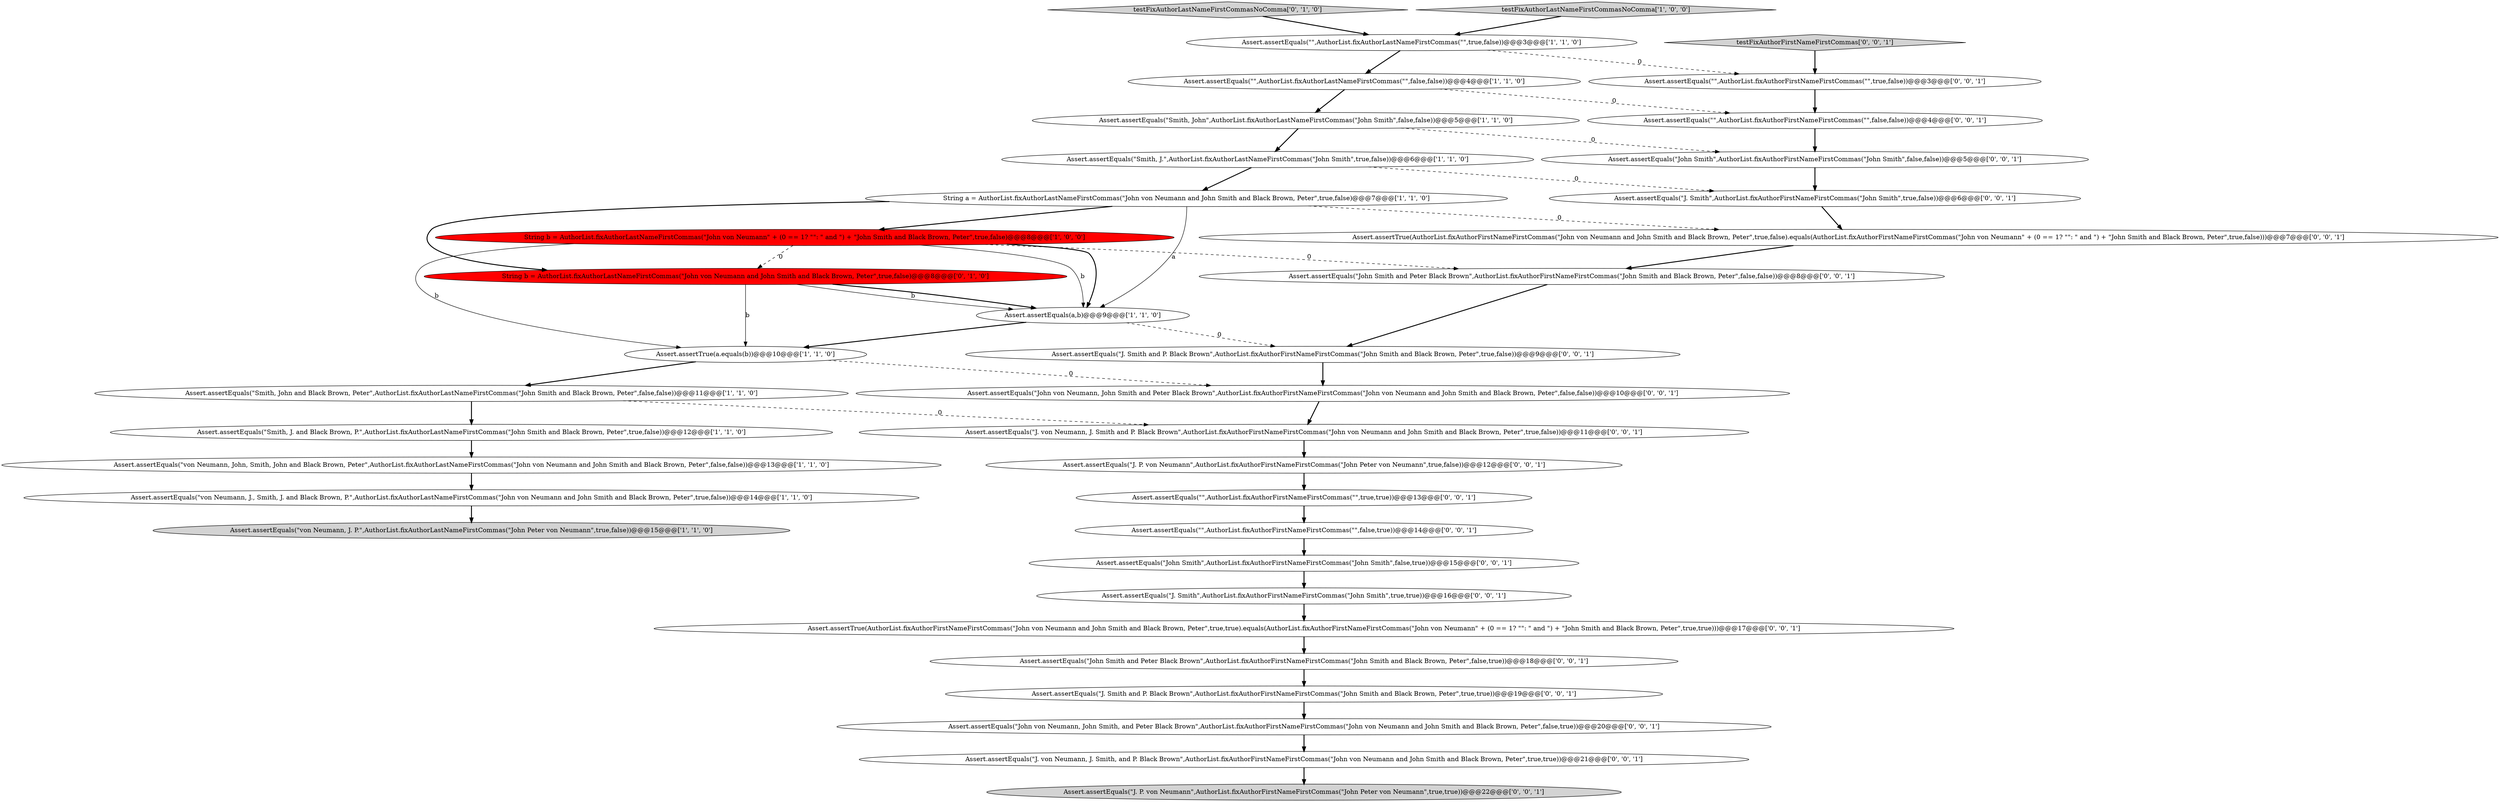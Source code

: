 digraph {
34 [style = filled, label = "Assert.assertTrue(AuthorList.fixAuthorFirstNameFirstCommas(\"John von Neumann and John Smith and Black Brown, Peter\",true,false).equals(AuthorList.fixAuthorFirstNameFirstCommas(\"John von Neumann\" + (0 == 1? \"\": \" and \") + \"John Smith and Black Brown, Peter\",true,false)))@@@7@@@['0', '0', '1']", fillcolor = white, shape = ellipse image = "AAA0AAABBB3BBB"];
18 [style = filled, label = "Assert.assertEquals(\"J. P. von Neumann\",AuthorList.fixAuthorFirstNameFirstCommas(\"John Peter von Neumann\",true,true))@@@22@@@['0', '0', '1']", fillcolor = lightgray, shape = ellipse image = "AAA0AAABBB3BBB"];
4 [style = filled, label = "Assert.assertEquals(\"Smith, John\",AuthorList.fixAuthorLastNameFirstCommas(\"John Smith\",false,false))@@@5@@@['1', '1', '0']", fillcolor = white, shape = ellipse image = "AAA0AAABBB1BBB"];
13 [style = filled, label = "Assert.assertEquals(\"\",AuthorList.fixAuthorLastNameFirstCommas(\"\",false,false))@@@4@@@['1', '1', '0']", fillcolor = white, shape = ellipse image = "AAA0AAABBB1BBB"];
30 [style = filled, label = "Assert.assertEquals(\"John Smith and Peter Black Brown\",AuthorList.fixAuthorFirstNameFirstCommas(\"John Smith and Black Brown, Peter\",false,false))@@@8@@@['0', '0', '1']", fillcolor = white, shape = ellipse image = "AAA0AAABBB3BBB"];
19 [style = filled, label = "Assert.assertEquals(\"\",AuthorList.fixAuthorFirstNameFirstCommas(\"\",false,false))@@@4@@@['0', '0', '1']", fillcolor = white, shape = ellipse image = "AAA0AAABBB3BBB"];
20 [style = filled, label = "Assert.assertEquals(\"John von Neumann, John Smith, and Peter Black Brown\",AuthorList.fixAuthorFirstNameFirstCommas(\"John von Neumann and John Smith and Black Brown, Peter\",false,true))@@@20@@@['0', '0', '1']", fillcolor = white, shape = ellipse image = "AAA0AAABBB3BBB"];
33 [style = filled, label = "Assert.assertEquals(\"J. Smith\",AuthorList.fixAuthorFirstNameFirstCommas(\"John Smith\",true,true))@@@16@@@['0', '0', '1']", fillcolor = white, shape = ellipse image = "AAA0AAABBB3BBB"];
6 [style = filled, label = "Assert.assertEquals(a,b)@@@9@@@['1', '1', '0']", fillcolor = white, shape = ellipse image = "AAA0AAABBB1BBB"];
15 [style = filled, label = "testFixAuthorLastNameFirstCommasNoComma['0', '1', '0']", fillcolor = lightgray, shape = diamond image = "AAA0AAABBB2BBB"];
28 [style = filled, label = "Assert.assertEquals(\"J. von Neumann, J. Smith and P. Black Brown\",AuthorList.fixAuthorFirstNameFirstCommas(\"John von Neumann and John Smith and Black Brown, Peter\",true,false))@@@11@@@['0', '0', '1']", fillcolor = white, shape = ellipse image = "AAA0AAABBB3BBB"];
31 [style = filled, label = "Assert.assertTrue(AuthorList.fixAuthorFirstNameFirstCommas(\"John von Neumann and John Smith and Black Brown, Peter\",true,true).equals(AuthorList.fixAuthorFirstNameFirstCommas(\"John von Neumann\" + (0 == 1? \"\": \" and \") + \"John Smith and Black Brown, Peter\",true,true)))@@@17@@@['0', '0', '1']", fillcolor = white, shape = ellipse image = "AAA0AAABBB3BBB"];
17 [style = filled, label = "Assert.assertEquals(\"J. Smith and P. Black Brown\",AuthorList.fixAuthorFirstNameFirstCommas(\"John Smith and Black Brown, Peter\",true,true))@@@19@@@['0', '0', '1']", fillcolor = white, shape = ellipse image = "AAA0AAABBB3BBB"];
12 [style = filled, label = "Assert.assertEquals(\"von Neumann, J., Smith, J. and Black Brown, P.\",AuthorList.fixAuthorLastNameFirstCommas(\"John von Neumann and John Smith and Black Brown, Peter\",true,false))@@@14@@@['1', '1', '0']", fillcolor = white, shape = ellipse image = "AAA0AAABBB1BBB"];
35 [style = filled, label = "Assert.assertEquals(\"\",AuthorList.fixAuthorFirstNameFirstCommas(\"\",false,true))@@@14@@@['0', '0', '1']", fillcolor = white, shape = ellipse image = "AAA0AAABBB3BBB"];
3 [style = filled, label = "Assert.assertEquals(\"von Neumann, J. P.\",AuthorList.fixAuthorLastNameFirstCommas(\"John Peter von Neumann\",true,false))@@@15@@@['1', '1', '0']", fillcolor = lightgray, shape = ellipse image = "AAA0AAABBB1BBB"];
2 [style = filled, label = "Assert.assertTrue(a.equals(b))@@@10@@@['1', '1', '0']", fillcolor = white, shape = ellipse image = "AAA0AAABBB1BBB"];
23 [style = filled, label = "Assert.assertEquals(\"J. von Neumann, J. Smith, and P. Black Brown\",AuthorList.fixAuthorFirstNameFirstCommas(\"John von Neumann and John Smith and Black Brown, Peter\",true,true))@@@21@@@['0', '0', '1']", fillcolor = white, shape = ellipse image = "AAA0AAABBB3BBB"];
22 [style = filled, label = "Assert.assertEquals(\"John Smith\",AuthorList.fixAuthorFirstNameFirstCommas(\"John Smith\",false,true))@@@15@@@['0', '0', '1']", fillcolor = white, shape = ellipse image = "AAA0AAABBB3BBB"];
1 [style = filled, label = "testFixAuthorLastNameFirstCommasNoComma['1', '0', '0']", fillcolor = lightgray, shape = diamond image = "AAA0AAABBB1BBB"];
24 [style = filled, label = "Assert.assertEquals(\"John Smith\",AuthorList.fixAuthorFirstNameFirstCommas(\"John Smith\",false,false))@@@5@@@['0', '0', '1']", fillcolor = white, shape = ellipse image = "AAA0AAABBB3BBB"];
9 [style = filled, label = "Assert.assertEquals(\"\",AuthorList.fixAuthorLastNameFirstCommas(\"\",true,false))@@@3@@@['1', '1', '0']", fillcolor = white, shape = ellipse image = "AAA0AAABBB1BBB"];
14 [style = filled, label = "String b = AuthorList.fixAuthorLastNameFirstCommas(\"John von Neumann and John Smith and Black Brown, Peter\",true,false)@@@8@@@['0', '1', '0']", fillcolor = red, shape = ellipse image = "AAA1AAABBB2BBB"];
0 [style = filled, label = "String a = AuthorList.fixAuthorLastNameFirstCommas(\"John von Neumann and John Smith and Black Brown, Peter\",true,false)@@@7@@@['1', '1', '0']", fillcolor = white, shape = ellipse image = "AAA0AAABBB1BBB"];
21 [style = filled, label = "Assert.assertEquals(\"J. P. von Neumann\",AuthorList.fixAuthorFirstNameFirstCommas(\"John Peter von Neumann\",true,false))@@@12@@@['0', '0', '1']", fillcolor = white, shape = ellipse image = "AAA0AAABBB3BBB"];
5 [style = filled, label = "Assert.assertEquals(\"Smith, J. and Black Brown, P.\",AuthorList.fixAuthorLastNameFirstCommas(\"John Smith and Black Brown, Peter\",true,false))@@@12@@@['1', '1', '0']", fillcolor = white, shape = ellipse image = "AAA0AAABBB1BBB"];
10 [style = filled, label = "Assert.assertEquals(\"Smith, J.\",AuthorList.fixAuthorLastNameFirstCommas(\"John Smith\",true,false))@@@6@@@['1', '1', '0']", fillcolor = white, shape = ellipse image = "AAA0AAABBB1BBB"];
8 [style = filled, label = "Assert.assertEquals(\"Smith, John and Black Brown, Peter\",AuthorList.fixAuthorLastNameFirstCommas(\"John Smith and Black Brown, Peter\",false,false))@@@11@@@['1', '1', '0']", fillcolor = white, shape = ellipse image = "AAA0AAABBB1BBB"];
11 [style = filled, label = "String b = AuthorList.fixAuthorLastNameFirstCommas(\"John von Neumann\" + (0 == 1? \"\": \" and \") + \"John Smith and Black Brown, Peter\",true,false)@@@8@@@['1', '0', '0']", fillcolor = red, shape = ellipse image = "AAA1AAABBB1BBB"];
26 [style = filled, label = "Assert.assertEquals(\"J. Smith and P. Black Brown\",AuthorList.fixAuthorFirstNameFirstCommas(\"John Smith and Black Brown, Peter\",true,false))@@@9@@@['0', '0', '1']", fillcolor = white, shape = ellipse image = "AAA0AAABBB3BBB"];
27 [style = filled, label = "Assert.assertEquals(\"John Smith and Peter Black Brown\",AuthorList.fixAuthorFirstNameFirstCommas(\"John Smith and Black Brown, Peter\",false,true))@@@18@@@['0', '0', '1']", fillcolor = white, shape = ellipse image = "AAA0AAABBB3BBB"];
16 [style = filled, label = "Assert.assertEquals(\"John von Neumann, John Smith and Peter Black Brown\",AuthorList.fixAuthorFirstNameFirstCommas(\"John von Neumann and John Smith and Black Brown, Peter\",false,false))@@@10@@@['0', '0', '1']", fillcolor = white, shape = ellipse image = "AAA0AAABBB3BBB"];
25 [style = filled, label = "Assert.assertEquals(\"\",AuthorList.fixAuthorFirstNameFirstCommas(\"\",true,true))@@@13@@@['0', '0', '1']", fillcolor = white, shape = ellipse image = "AAA0AAABBB3BBB"];
7 [style = filled, label = "Assert.assertEquals(\"von Neumann, John, Smith, John and Black Brown, Peter\",AuthorList.fixAuthorLastNameFirstCommas(\"John von Neumann and John Smith and Black Brown, Peter\",false,false))@@@13@@@['1', '1', '0']", fillcolor = white, shape = ellipse image = "AAA0AAABBB1BBB"];
29 [style = filled, label = "Assert.assertEquals(\"J. Smith\",AuthorList.fixAuthorFirstNameFirstCommas(\"John Smith\",true,false))@@@6@@@['0', '0', '1']", fillcolor = white, shape = ellipse image = "AAA0AAABBB3BBB"];
36 [style = filled, label = "Assert.assertEquals(\"\",AuthorList.fixAuthorFirstNameFirstCommas(\"\",true,false))@@@3@@@['0', '0', '1']", fillcolor = white, shape = ellipse image = "AAA0AAABBB3BBB"];
32 [style = filled, label = "testFixAuthorFirstNameFirstCommas['0', '0', '1']", fillcolor = lightgray, shape = diamond image = "AAA0AAABBB3BBB"];
9->36 [style = dashed, label="0"];
14->6 [style = solid, label="b"];
4->10 [style = bold, label=""];
22->33 [style = bold, label=""];
11->2 [style = solid, label="b"];
7->12 [style = bold, label=""];
35->22 [style = bold, label=""];
11->6 [style = bold, label=""];
30->26 [style = bold, label=""];
0->11 [style = bold, label=""];
11->6 [style = solid, label="b"];
24->29 [style = bold, label=""];
21->25 [style = bold, label=""];
29->34 [style = bold, label=""];
0->6 [style = solid, label="a"];
13->19 [style = dashed, label="0"];
25->35 [style = bold, label=""];
10->29 [style = dashed, label="0"];
8->28 [style = dashed, label="0"];
34->30 [style = bold, label=""];
1->9 [style = bold, label=""];
19->24 [style = bold, label=""];
6->2 [style = bold, label=""];
26->16 [style = bold, label=""];
0->14 [style = bold, label=""];
28->21 [style = bold, label=""];
16->28 [style = bold, label=""];
8->5 [style = bold, label=""];
31->27 [style = bold, label=""];
20->23 [style = bold, label=""];
15->9 [style = bold, label=""];
6->26 [style = dashed, label="0"];
11->14 [style = dashed, label="0"];
2->16 [style = dashed, label="0"];
10->0 [style = bold, label=""];
14->2 [style = solid, label="b"];
27->17 [style = bold, label=""];
33->31 [style = bold, label=""];
32->36 [style = bold, label=""];
5->7 [style = bold, label=""];
0->34 [style = dashed, label="0"];
17->20 [style = bold, label=""];
12->3 [style = bold, label=""];
4->24 [style = dashed, label="0"];
11->30 [style = dashed, label="0"];
14->6 [style = bold, label=""];
2->8 [style = bold, label=""];
23->18 [style = bold, label=""];
36->19 [style = bold, label=""];
9->13 [style = bold, label=""];
13->4 [style = bold, label=""];
}
